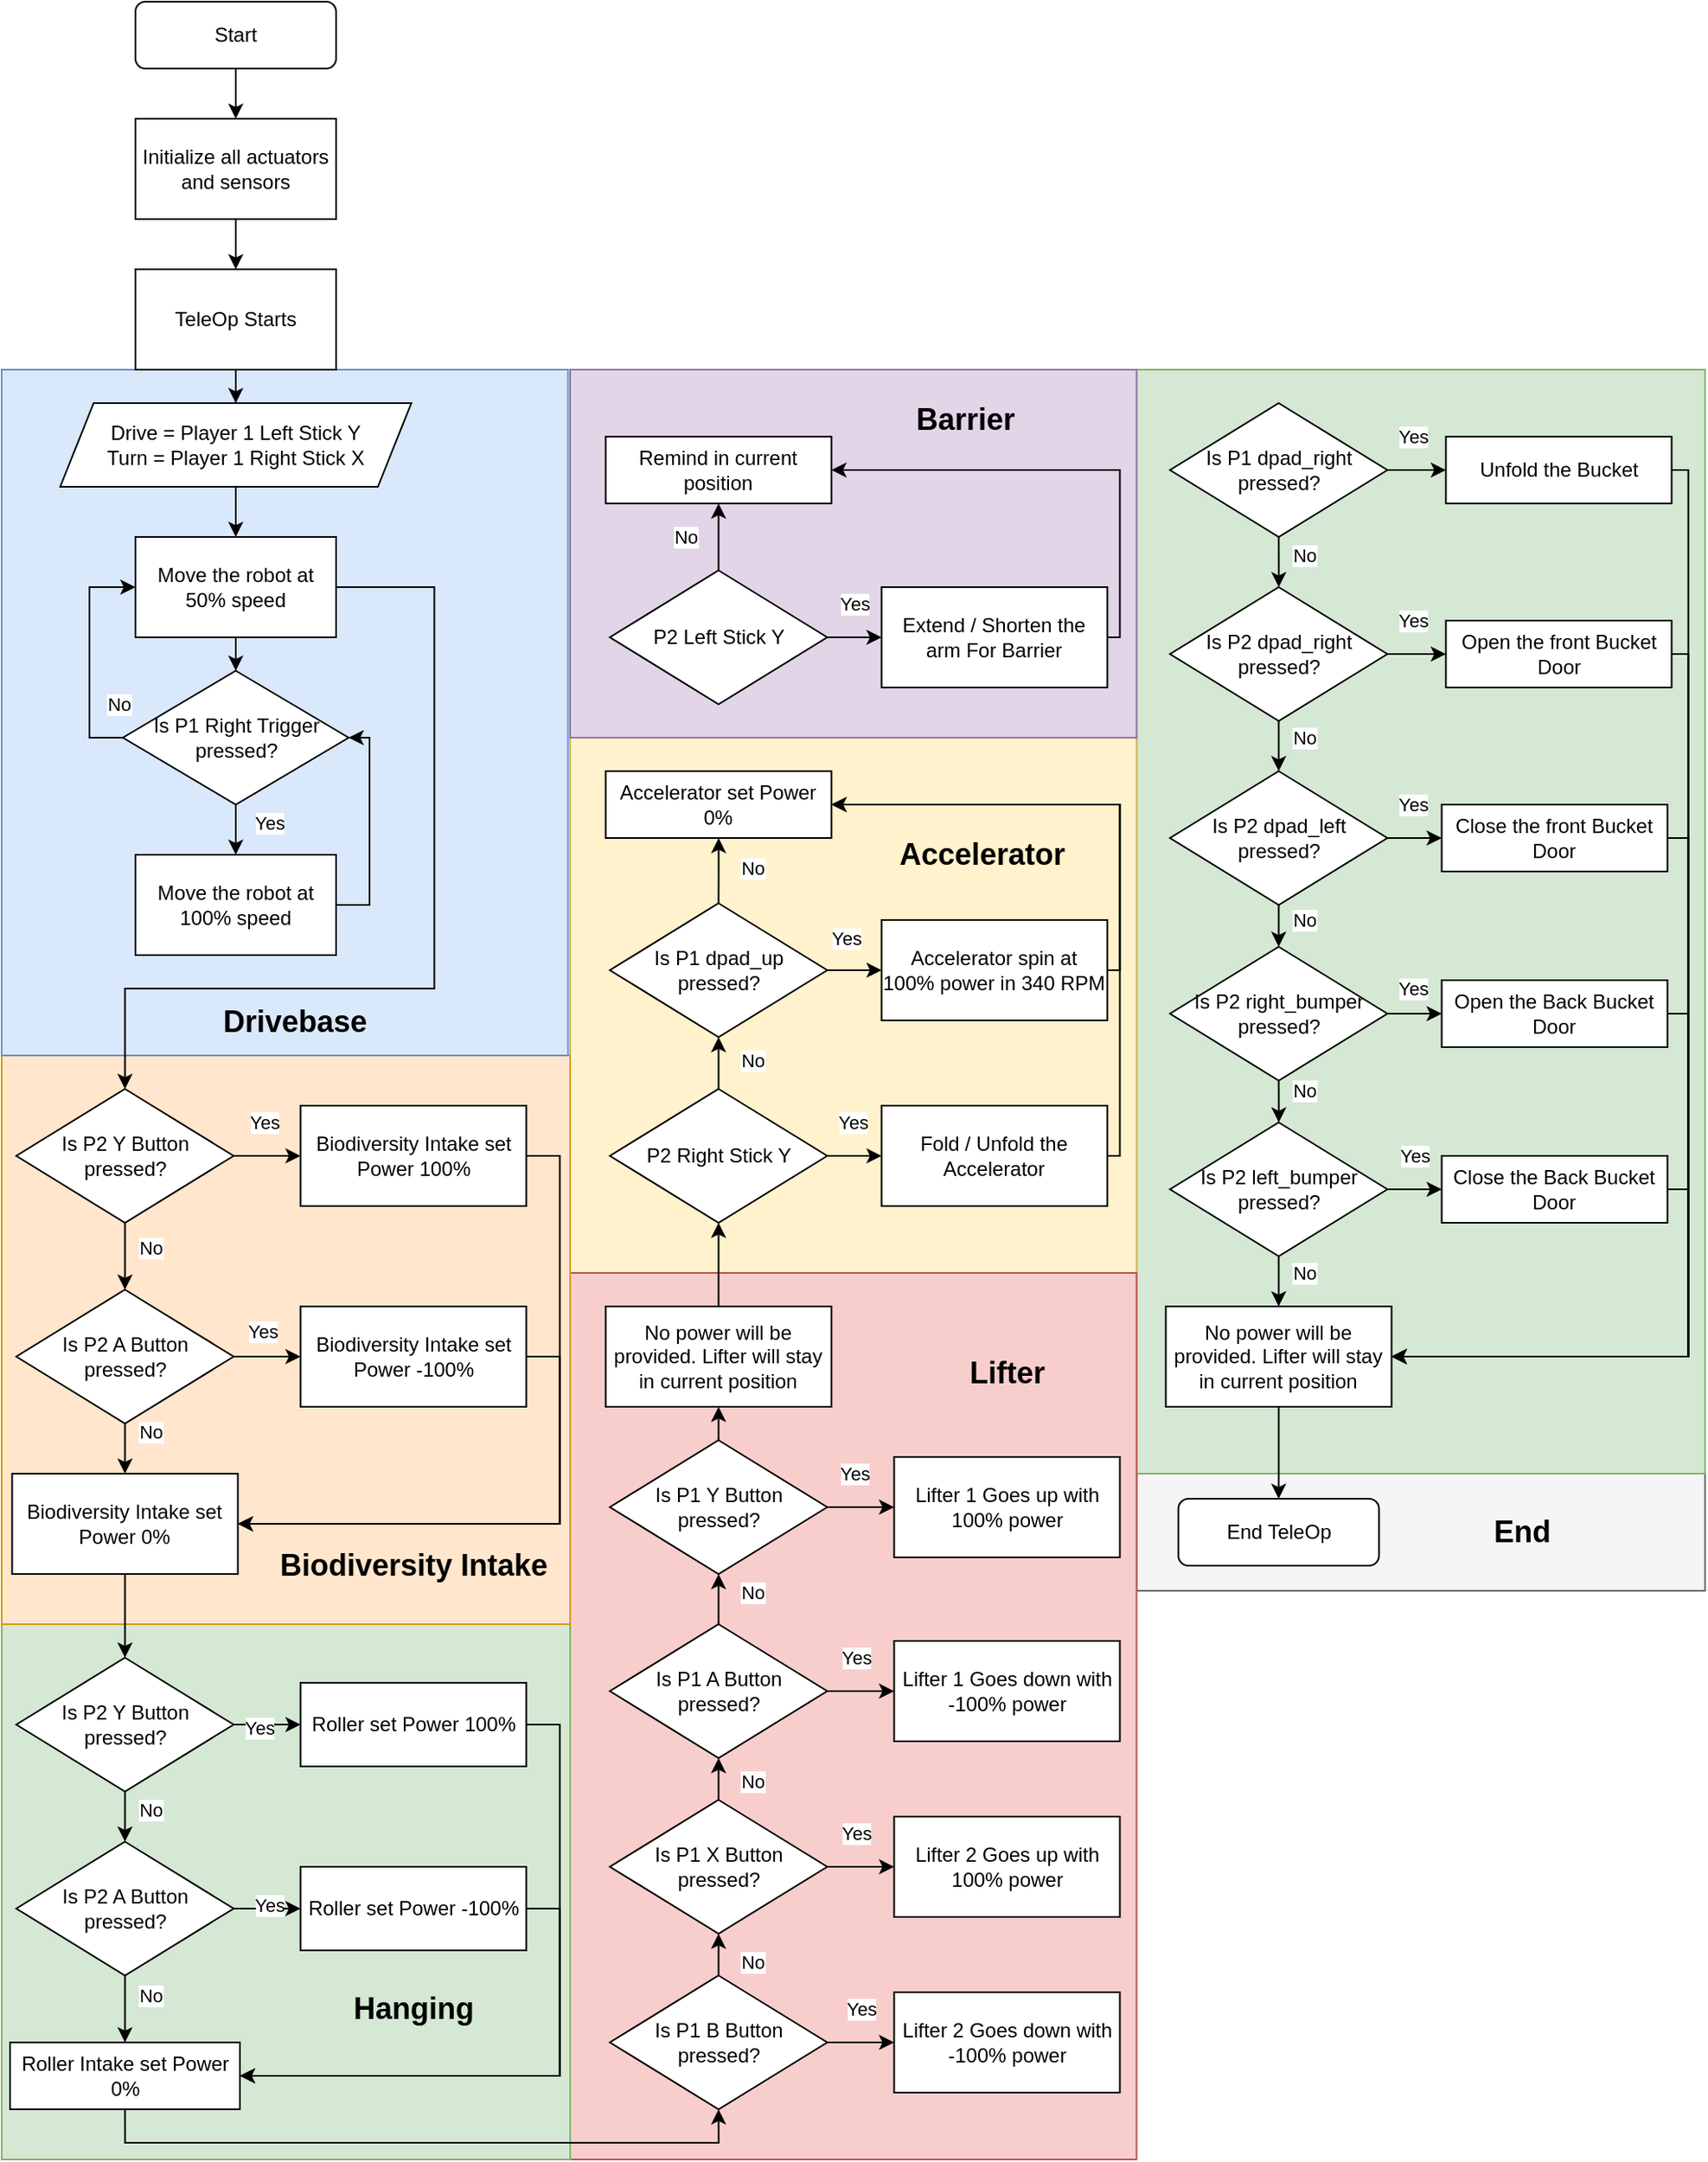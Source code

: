 <mxfile version="28.2.7">
  <diagram name="Page-1" id="Pm1FdCfNYsj-zxmt8i-R">
    <mxGraphModel dx="2365" dy="1543" grid="1" gridSize="10" guides="1" tooltips="1" connect="1" arrows="1" fold="1" page="1" pageScale="1" pageWidth="1169" pageHeight="827" math="0" shadow="0">
      <root>
        <mxCell id="0" />
        <mxCell id="1" parent="0" />
        <mxCell id="BFviFNuSiQmcwAGm_Fxl-1" value="" style="rounded=0;whiteSpace=wrap;html=1;fillColor=#f5f5f5;strokeColor=#666666;fontColor=#333333;" vertex="1" parent="1">
          <mxGeometry x="1258.75" y="1140" width="340" height="70" as="geometry" />
        </mxCell>
        <mxCell id="BFviFNuSiQmcwAGm_Fxl-2" value="" style="rounded=0;whiteSpace=wrap;html=1;fillColor=#d5e8d4;strokeColor=#82b366;" vertex="1" parent="1">
          <mxGeometry x="1258.75" y="480" width="340" height="660" as="geometry" />
        </mxCell>
        <mxCell id="BFviFNuSiQmcwAGm_Fxl-3" value="" style="rounded=0;whiteSpace=wrap;html=1;fillColor=#fff2cc;strokeColor=#d6b656;" vertex="1" parent="1">
          <mxGeometry x="920" y="700" width="338.75" height="320" as="geometry" />
        </mxCell>
        <mxCell id="BFviFNuSiQmcwAGm_Fxl-4" value="" style="rounded=0;whiteSpace=wrap;html=1;fillColor=#f8cecc;strokeColor=#b85450;" vertex="1" parent="1">
          <mxGeometry x="920" y="1020" width="338.75" height="530" as="geometry" />
        </mxCell>
        <mxCell id="BFviFNuSiQmcwAGm_Fxl-5" value="" style="rounded=0;whiteSpace=wrap;html=1;fillColor=#d5e8d4;strokeColor=#82b366;" vertex="1" parent="1">
          <mxGeometry x="580" y="1230" width="340" height="320" as="geometry" />
        </mxCell>
        <mxCell id="BFviFNuSiQmcwAGm_Fxl-6" value="" style="rounded=0;whiteSpace=wrap;html=1;fillColor=#ffe6cc;strokeColor=#d79b00;" vertex="1" parent="1">
          <mxGeometry x="580" y="890" width="340" height="340" as="geometry" />
        </mxCell>
        <mxCell id="BFviFNuSiQmcwAGm_Fxl-7" value="" style="rounded=0;whiteSpace=wrap;html=1;fillColor=#dae8fc;strokeColor=#6c8ebf;" vertex="1" parent="1">
          <mxGeometry x="580" y="480" width="338.75" height="410" as="geometry" />
        </mxCell>
        <mxCell id="BFviFNuSiQmcwAGm_Fxl-8" style="edgeStyle=orthogonalEdgeStyle;rounded=0;orthogonalLoop=1;jettySize=auto;html=1;exitX=0.5;exitY=1;exitDx=0;exitDy=0;entryX=0.5;entryY=0;entryDx=0;entryDy=0;" edge="1" parent="1" source="BFviFNuSiQmcwAGm_Fxl-9" target="BFviFNuSiQmcwAGm_Fxl-11">
          <mxGeometry relative="1" as="geometry" />
        </mxCell>
        <mxCell id="BFviFNuSiQmcwAGm_Fxl-9" value="Start" style="rounded=1;whiteSpace=wrap;html=1;fontSize=12;glass=0;strokeWidth=1;shadow=0;" vertex="1" parent="1">
          <mxGeometry x="660" y="260" width="120" height="40" as="geometry" />
        </mxCell>
        <mxCell id="BFviFNuSiQmcwAGm_Fxl-10" style="edgeStyle=orthogonalEdgeStyle;rounded=0;orthogonalLoop=1;jettySize=auto;html=1;exitX=0.5;exitY=1;exitDx=0;exitDy=0;entryX=0.5;entryY=0;entryDx=0;entryDy=0;" edge="1" parent="1" source="BFviFNuSiQmcwAGm_Fxl-11" target="BFviFNuSiQmcwAGm_Fxl-13">
          <mxGeometry relative="1" as="geometry" />
        </mxCell>
        <mxCell id="BFviFNuSiQmcwAGm_Fxl-11" value="Initialize all actuators and sensors" style="rounded=0;whiteSpace=wrap;html=1;" vertex="1" parent="1">
          <mxGeometry x="660" y="330" width="120" height="60" as="geometry" />
        </mxCell>
        <mxCell id="BFviFNuSiQmcwAGm_Fxl-12" style="edgeStyle=orthogonalEdgeStyle;rounded=0;orthogonalLoop=1;jettySize=auto;html=1;exitX=0.5;exitY=1;exitDx=0;exitDy=0;" edge="1" parent="1" source="BFviFNuSiQmcwAGm_Fxl-13" target="BFviFNuSiQmcwAGm_Fxl-15">
          <mxGeometry relative="1" as="geometry" />
        </mxCell>
        <mxCell id="BFviFNuSiQmcwAGm_Fxl-13" value="TeleOp Starts" style="rounded=0;whiteSpace=wrap;html=1;" vertex="1" parent="1">
          <mxGeometry x="660" y="420" width="120" height="60" as="geometry" />
        </mxCell>
        <mxCell id="BFviFNuSiQmcwAGm_Fxl-14" style="edgeStyle=orthogonalEdgeStyle;rounded=0;orthogonalLoop=1;jettySize=auto;html=1;exitX=0.5;exitY=1;exitDx=0;exitDy=0;" edge="1" parent="1" source="BFviFNuSiQmcwAGm_Fxl-15" target="BFviFNuSiQmcwAGm_Fxl-18">
          <mxGeometry relative="1" as="geometry" />
        </mxCell>
        <mxCell id="BFviFNuSiQmcwAGm_Fxl-15" value="Drive = Player 1 Left Stick Y&lt;div&gt;Turn = Player 1 Right Stick X&lt;/div&gt;" style="shape=parallelogram;perimeter=parallelogramPerimeter;whiteSpace=wrap;html=1;fixedSize=1;" vertex="1" parent="1">
          <mxGeometry x="615" y="500" width="210" height="50" as="geometry" />
        </mxCell>
        <mxCell id="BFviFNuSiQmcwAGm_Fxl-16" style="edgeStyle=orthogonalEdgeStyle;rounded=0;orthogonalLoop=1;jettySize=auto;html=1;exitX=0.5;exitY=1;exitDx=0;exitDy=0;" edge="1" parent="1" source="BFviFNuSiQmcwAGm_Fxl-18" target="BFviFNuSiQmcwAGm_Fxl-25">
          <mxGeometry relative="1" as="geometry" />
        </mxCell>
        <mxCell id="BFviFNuSiQmcwAGm_Fxl-17" style="edgeStyle=orthogonalEdgeStyle;rounded=0;orthogonalLoop=1;jettySize=auto;html=1;exitX=1;exitY=0.5;exitDx=0;exitDy=0;" edge="1" parent="1" source="BFviFNuSiQmcwAGm_Fxl-18" target="BFviFNuSiQmcwAGm_Fxl-31">
          <mxGeometry relative="1" as="geometry">
            <Array as="points">
              <mxPoint x="838.75" y="610" />
              <mxPoint x="838.75" y="850" />
              <mxPoint x="653.75" y="850" />
            </Array>
          </mxGeometry>
        </mxCell>
        <mxCell id="BFviFNuSiQmcwAGm_Fxl-18" value="Move the robot at 50% speed" style="rounded=0;whiteSpace=wrap;html=1;" vertex="1" parent="1">
          <mxGeometry x="660" y="580" width="120" height="60" as="geometry" />
        </mxCell>
        <mxCell id="BFviFNuSiQmcwAGm_Fxl-19" style="edgeStyle=orthogonalEdgeStyle;rounded=0;orthogonalLoop=1;jettySize=auto;html=1;exitX=1;exitY=0.5;exitDx=0;exitDy=0;entryX=1;entryY=0.5;entryDx=0;entryDy=0;" edge="1" parent="1" source="BFviFNuSiQmcwAGm_Fxl-20" target="BFviFNuSiQmcwAGm_Fxl-25">
          <mxGeometry relative="1" as="geometry" />
        </mxCell>
        <mxCell id="BFviFNuSiQmcwAGm_Fxl-20" value="Move the robot at 100% speed" style="rounded=0;whiteSpace=wrap;html=1;" vertex="1" parent="1">
          <mxGeometry x="660" y="770" width="120" height="60" as="geometry" />
        </mxCell>
        <mxCell id="BFviFNuSiQmcwAGm_Fxl-21" style="edgeStyle=orthogonalEdgeStyle;rounded=0;orthogonalLoop=1;jettySize=auto;html=1;exitX=0;exitY=0.5;exitDx=0;exitDy=0;entryX=0;entryY=0.5;entryDx=0;entryDy=0;" edge="1" parent="1" source="BFviFNuSiQmcwAGm_Fxl-25" target="BFviFNuSiQmcwAGm_Fxl-18">
          <mxGeometry relative="1" as="geometry" />
        </mxCell>
        <mxCell id="BFviFNuSiQmcwAGm_Fxl-22" value="No" style="edgeLabel;html=1;align=center;verticalAlign=middle;resizable=0;points=[];" vertex="1" connectable="0" parent="BFviFNuSiQmcwAGm_Fxl-21">
          <mxGeometry x="-0.821" relative="1" as="geometry">
            <mxPoint x="10" y="-20" as="offset" />
          </mxGeometry>
        </mxCell>
        <mxCell id="BFviFNuSiQmcwAGm_Fxl-23" style="edgeStyle=orthogonalEdgeStyle;rounded=0;orthogonalLoop=1;jettySize=auto;html=1;exitX=0.5;exitY=1;exitDx=0;exitDy=0;entryX=0.5;entryY=0;entryDx=0;entryDy=0;" edge="1" parent="1" source="BFviFNuSiQmcwAGm_Fxl-25" target="BFviFNuSiQmcwAGm_Fxl-20">
          <mxGeometry relative="1" as="geometry" />
        </mxCell>
        <mxCell id="BFviFNuSiQmcwAGm_Fxl-24" value="Yes" style="edgeLabel;html=1;align=center;verticalAlign=middle;resizable=0;points=[];" vertex="1" connectable="0" parent="BFviFNuSiQmcwAGm_Fxl-23">
          <mxGeometry x="-0.257" y="1" relative="1" as="geometry">
            <mxPoint x="19" as="offset" />
          </mxGeometry>
        </mxCell>
        <mxCell id="BFviFNuSiQmcwAGm_Fxl-25" value="Is P1 Right Trigger pressed?" style="rhombus;whiteSpace=wrap;html=1;" vertex="1" parent="1">
          <mxGeometry x="652.5" y="660" width="135" height="80" as="geometry" />
        </mxCell>
        <mxCell id="BFviFNuSiQmcwAGm_Fxl-26" value="&lt;b&gt;&lt;font style=&quot;font-size: 18px;&quot;&gt;Drivebase&lt;/font&gt;&lt;/b&gt;" style="text;html=1;align=center;verticalAlign=middle;resizable=0;points=[];autosize=1;strokeColor=none;fillColor=none;" vertex="1" parent="1">
          <mxGeometry x="700" y="850" width="110" height="40" as="geometry" />
        </mxCell>
        <mxCell id="BFviFNuSiQmcwAGm_Fxl-27" style="edgeStyle=orthogonalEdgeStyle;rounded=0;orthogonalLoop=1;jettySize=auto;html=1;exitX=1;exitY=0.5;exitDx=0;exitDy=0;" edge="1" parent="1" source="BFviFNuSiQmcwAGm_Fxl-31" target="BFviFNuSiQmcwAGm_Fxl-33">
          <mxGeometry relative="1" as="geometry" />
        </mxCell>
        <mxCell id="BFviFNuSiQmcwAGm_Fxl-28" value="Yes" style="edgeLabel;html=1;align=center;verticalAlign=middle;resizable=0;points=[];" vertex="1" connectable="0" parent="BFviFNuSiQmcwAGm_Fxl-27">
          <mxGeometry x="-0.227" y="2" relative="1" as="geometry">
            <mxPoint x="2" y="-18" as="offset" />
          </mxGeometry>
        </mxCell>
        <mxCell id="BFviFNuSiQmcwAGm_Fxl-29" style="edgeStyle=orthogonalEdgeStyle;rounded=0;orthogonalLoop=1;jettySize=auto;html=1;exitX=0.5;exitY=1;exitDx=0;exitDy=0;entryX=0.5;entryY=0;entryDx=0;entryDy=0;" edge="1" parent="1" source="BFviFNuSiQmcwAGm_Fxl-31" target="BFviFNuSiQmcwAGm_Fxl-38">
          <mxGeometry relative="1" as="geometry" />
        </mxCell>
        <mxCell id="BFviFNuSiQmcwAGm_Fxl-30" value="No" style="edgeLabel;html=1;align=center;verticalAlign=middle;resizable=0;points=[];" vertex="1" connectable="0" parent="BFviFNuSiQmcwAGm_Fxl-29">
          <mxGeometry x="-0.28" relative="1" as="geometry">
            <mxPoint x="15" as="offset" />
          </mxGeometry>
        </mxCell>
        <mxCell id="BFviFNuSiQmcwAGm_Fxl-31" value="Is P2 Y Button pressed?" style="rhombus;whiteSpace=wrap;html=1;" vertex="1" parent="1">
          <mxGeometry x="588.75" y="910" width="130" height="80" as="geometry" />
        </mxCell>
        <mxCell id="BFviFNuSiQmcwAGm_Fxl-32" style="edgeStyle=orthogonalEdgeStyle;rounded=0;orthogonalLoop=1;jettySize=auto;html=1;exitX=1;exitY=0.5;exitDx=0;exitDy=0;entryX=1;entryY=0.5;entryDx=0;entryDy=0;" edge="1" parent="1" source="BFviFNuSiQmcwAGm_Fxl-33" target="BFviFNuSiQmcwAGm_Fxl-42">
          <mxGeometry relative="1" as="geometry" />
        </mxCell>
        <mxCell id="BFviFNuSiQmcwAGm_Fxl-33" value="Biodiversity Intake set Power 100%" style="rounded=0;whiteSpace=wrap;html=1;" vertex="1" parent="1">
          <mxGeometry x="758.75" y="920" width="135" height="60" as="geometry" />
        </mxCell>
        <mxCell id="BFviFNuSiQmcwAGm_Fxl-34" style="edgeStyle=orthogonalEdgeStyle;rounded=0;orthogonalLoop=1;jettySize=auto;html=1;exitX=1;exitY=0.5;exitDx=0;exitDy=0;" edge="1" parent="1" source="BFviFNuSiQmcwAGm_Fxl-38" target="BFviFNuSiQmcwAGm_Fxl-40">
          <mxGeometry relative="1" as="geometry" />
        </mxCell>
        <mxCell id="BFviFNuSiQmcwAGm_Fxl-35" value="Yes" style="edgeLabel;html=1;align=center;verticalAlign=middle;resizable=0;points=[];" vertex="1" connectable="0" parent="BFviFNuSiQmcwAGm_Fxl-34">
          <mxGeometry x="-0.09" y="2" relative="1" as="geometry">
            <mxPoint x="-1" y="-13" as="offset" />
          </mxGeometry>
        </mxCell>
        <mxCell id="BFviFNuSiQmcwAGm_Fxl-36" style="edgeStyle=orthogonalEdgeStyle;rounded=0;orthogonalLoop=1;jettySize=auto;html=1;exitX=0.5;exitY=1;exitDx=0;exitDy=0;entryX=0.5;entryY=0;entryDx=0;entryDy=0;" edge="1" parent="1" source="BFviFNuSiQmcwAGm_Fxl-38" target="BFviFNuSiQmcwAGm_Fxl-42">
          <mxGeometry relative="1" as="geometry" />
        </mxCell>
        <mxCell id="BFviFNuSiQmcwAGm_Fxl-37" value="No" style="edgeLabel;html=1;align=center;verticalAlign=middle;resizable=0;points=[];" vertex="1" connectable="0" parent="BFviFNuSiQmcwAGm_Fxl-36">
          <mxGeometry x="-0.425" relative="1" as="geometry">
            <mxPoint x="15" y="-4" as="offset" />
          </mxGeometry>
        </mxCell>
        <mxCell id="BFviFNuSiQmcwAGm_Fxl-38" value="Is P2 A Button pressed?" style="rhombus;whiteSpace=wrap;html=1;" vertex="1" parent="1">
          <mxGeometry x="588.75" y="1030" width="130" height="80" as="geometry" />
        </mxCell>
        <mxCell id="BFviFNuSiQmcwAGm_Fxl-39" style="edgeStyle=orthogonalEdgeStyle;rounded=0;orthogonalLoop=1;jettySize=auto;html=1;exitX=1;exitY=0.5;exitDx=0;exitDy=0;entryX=1;entryY=0.5;entryDx=0;entryDy=0;" edge="1" parent="1" source="BFviFNuSiQmcwAGm_Fxl-40" target="BFviFNuSiQmcwAGm_Fxl-42">
          <mxGeometry relative="1" as="geometry" />
        </mxCell>
        <mxCell id="BFviFNuSiQmcwAGm_Fxl-40" value="Biodiversity Intake set Power -100%" style="rounded=0;whiteSpace=wrap;html=1;" vertex="1" parent="1">
          <mxGeometry x="758.75" y="1040" width="135" height="60" as="geometry" />
        </mxCell>
        <mxCell id="BFviFNuSiQmcwAGm_Fxl-41" style="edgeStyle=orthogonalEdgeStyle;rounded=0;orthogonalLoop=1;jettySize=auto;html=1;exitX=0.5;exitY=1;exitDx=0;exitDy=0;entryX=0.5;entryY=0;entryDx=0;entryDy=0;" edge="1" parent="1" source="BFviFNuSiQmcwAGm_Fxl-42" target="BFviFNuSiQmcwAGm_Fxl-48">
          <mxGeometry relative="1" as="geometry" />
        </mxCell>
        <mxCell id="BFviFNuSiQmcwAGm_Fxl-42" value="Biodiversity Intake set Power 0%" style="rounded=0;whiteSpace=wrap;html=1;" vertex="1" parent="1">
          <mxGeometry x="586.25" y="1140" width="135" height="60" as="geometry" />
        </mxCell>
        <mxCell id="BFviFNuSiQmcwAGm_Fxl-43" value="&lt;b&gt;&lt;font style=&quot;font-size: 18px;&quot;&gt;Biodiversity Intake&lt;/font&gt;&lt;/b&gt;" style="text;html=1;align=center;verticalAlign=middle;resizable=0;points=[];autosize=1;strokeColor=none;fillColor=none;" vertex="1" parent="1">
          <mxGeometry x="736.25" y="1175" width="180" height="40" as="geometry" />
        </mxCell>
        <mxCell id="BFviFNuSiQmcwAGm_Fxl-44" style="edgeStyle=orthogonalEdgeStyle;rounded=0;orthogonalLoop=1;jettySize=auto;html=1;exitX=1;exitY=0.5;exitDx=0;exitDy=0;" edge="1" parent="1" source="BFviFNuSiQmcwAGm_Fxl-48" target="BFviFNuSiQmcwAGm_Fxl-57">
          <mxGeometry relative="1" as="geometry" />
        </mxCell>
        <mxCell id="BFviFNuSiQmcwAGm_Fxl-45" value="Yes" style="edgeLabel;html=1;align=center;verticalAlign=middle;resizable=0;points=[];" vertex="1" connectable="0" parent="BFviFNuSiQmcwAGm_Fxl-44">
          <mxGeometry x="-0.27" y="-2" relative="1" as="geometry">
            <mxPoint as="offset" />
          </mxGeometry>
        </mxCell>
        <mxCell id="BFviFNuSiQmcwAGm_Fxl-46" style="edgeStyle=orthogonalEdgeStyle;rounded=0;orthogonalLoop=1;jettySize=auto;html=1;exitX=0.5;exitY=1;exitDx=0;exitDy=0;entryX=0.5;entryY=0;entryDx=0;entryDy=0;" edge="1" parent="1" source="BFviFNuSiQmcwAGm_Fxl-48" target="BFviFNuSiQmcwAGm_Fxl-53">
          <mxGeometry relative="1" as="geometry" />
        </mxCell>
        <mxCell id="BFviFNuSiQmcwAGm_Fxl-47" value="No" style="edgeLabel;html=1;align=center;verticalAlign=middle;resizable=0;points=[];" vertex="1" connectable="0" parent="BFviFNuSiQmcwAGm_Fxl-46">
          <mxGeometry x="-0.272" relative="1" as="geometry">
            <mxPoint x="15" as="offset" />
          </mxGeometry>
        </mxCell>
        <mxCell id="BFviFNuSiQmcwAGm_Fxl-48" value="Is P2 Y Button pressed?" style="rhombus;whiteSpace=wrap;html=1;" vertex="1" parent="1">
          <mxGeometry x="588.75" y="1250" width="130" height="80" as="geometry" />
        </mxCell>
        <mxCell id="BFviFNuSiQmcwAGm_Fxl-49" style="edgeStyle=orthogonalEdgeStyle;rounded=0;orthogonalLoop=1;jettySize=auto;html=1;exitX=1;exitY=0.5;exitDx=0;exitDy=0;entryX=0;entryY=0.5;entryDx=0;entryDy=0;" edge="1" parent="1" source="BFviFNuSiQmcwAGm_Fxl-53" target="BFviFNuSiQmcwAGm_Fxl-55">
          <mxGeometry relative="1" as="geometry" />
        </mxCell>
        <mxCell id="BFviFNuSiQmcwAGm_Fxl-50" value="Yes" style="edgeLabel;html=1;align=center;verticalAlign=middle;resizable=0;points=[];" vertex="1" connectable="0" parent="BFviFNuSiQmcwAGm_Fxl-49">
          <mxGeometry x="0.05" y="2" relative="1" as="geometry">
            <mxPoint as="offset" />
          </mxGeometry>
        </mxCell>
        <mxCell id="BFviFNuSiQmcwAGm_Fxl-51" style="edgeStyle=orthogonalEdgeStyle;rounded=0;orthogonalLoop=1;jettySize=auto;html=1;exitX=0.5;exitY=1;exitDx=0;exitDy=0;entryX=0.5;entryY=0;entryDx=0;entryDy=0;" edge="1" parent="1" source="BFviFNuSiQmcwAGm_Fxl-53" target="BFviFNuSiQmcwAGm_Fxl-59">
          <mxGeometry relative="1" as="geometry" />
        </mxCell>
        <mxCell id="BFviFNuSiQmcwAGm_Fxl-52" value="No" style="edgeLabel;html=1;align=center;verticalAlign=middle;resizable=0;points=[];" vertex="1" connectable="0" parent="BFviFNuSiQmcwAGm_Fxl-51">
          <mxGeometry x="-0.437" relative="1" as="geometry">
            <mxPoint x="15" as="offset" />
          </mxGeometry>
        </mxCell>
        <mxCell id="BFviFNuSiQmcwAGm_Fxl-53" value="Is P2 A Button pressed?" style="rhombus;whiteSpace=wrap;html=1;" vertex="1" parent="1">
          <mxGeometry x="588.75" y="1360" width="130" height="80" as="geometry" />
        </mxCell>
        <mxCell id="BFviFNuSiQmcwAGm_Fxl-54" style="edgeStyle=orthogonalEdgeStyle;rounded=0;orthogonalLoop=1;jettySize=auto;html=1;exitX=1;exitY=0.5;exitDx=0;exitDy=0;entryX=1;entryY=0.5;entryDx=0;entryDy=0;" edge="1" parent="1" source="BFviFNuSiQmcwAGm_Fxl-55" target="BFviFNuSiQmcwAGm_Fxl-59">
          <mxGeometry relative="1" as="geometry" />
        </mxCell>
        <mxCell id="BFviFNuSiQmcwAGm_Fxl-55" value="Roller set Power -100%" style="rounded=0;whiteSpace=wrap;html=1;" vertex="1" parent="1">
          <mxGeometry x="758.75" y="1375" width="135" height="50" as="geometry" />
        </mxCell>
        <mxCell id="BFviFNuSiQmcwAGm_Fxl-56" style="edgeStyle=orthogonalEdgeStyle;rounded=0;orthogonalLoop=1;jettySize=auto;html=1;exitX=1;exitY=0.5;exitDx=0;exitDy=0;entryX=1;entryY=0.5;entryDx=0;entryDy=0;" edge="1" parent="1" source="BFviFNuSiQmcwAGm_Fxl-57" target="BFviFNuSiQmcwAGm_Fxl-59">
          <mxGeometry relative="1" as="geometry" />
        </mxCell>
        <mxCell id="BFviFNuSiQmcwAGm_Fxl-57" value="Roller set Power 100%" style="rounded=0;whiteSpace=wrap;html=1;" vertex="1" parent="1">
          <mxGeometry x="758.75" y="1265" width="135" height="50" as="geometry" />
        </mxCell>
        <mxCell id="BFviFNuSiQmcwAGm_Fxl-58" style="edgeStyle=orthogonalEdgeStyle;rounded=0;orthogonalLoop=1;jettySize=auto;html=1;exitX=0.5;exitY=1;exitDx=0;exitDy=0;entryX=0.5;entryY=1;entryDx=0;entryDy=0;" edge="1" parent="1" source="BFviFNuSiQmcwAGm_Fxl-59" target="BFviFNuSiQmcwAGm_Fxl-84">
          <mxGeometry relative="1" as="geometry" />
        </mxCell>
        <mxCell id="BFviFNuSiQmcwAGm_Fxl-59" value="Roller Intake set Power 0%" style="rounded=0;whiteSpace=wrap;html=1;" vertex="1" parent="1">
          <mxGeometry x="585" y="1480" width="137.5" height="40" as="geometry" />
        </mxCell>
        <mxCell id="BFviFNuSiQmcwAGm_Fxl-60" value="&lt;b&gt;&lt;font style=&quot;font-size: 18px;&quot;&gt;Hanging&lt;/font&gt;&lt;/b&gt;" style="text;html=1;align=center;verticalAlign=middle;resizable=0;points=[];autosize=1;strokeColor=none;fillColor=none;" vertex="1" parent="1">
          <mxGeometry x="776.25" y="1440" width="100" height="40" as="geometry" />
        </mxCell>
        <mxCell id="BFviFNuSiQmcwAGm_Fxl-61" style="edgeStyle=orthogonalEdgeStyle;rounded=0;orthogonalLoop=1;jettySize=auto;html=1;exitX=1;exitY=0.5;exitDx=0;exitDy=0;entryX=0;entryY=0.5;entryDx=0;entryDy=0;" edge="1" parent="1" source="BFviFNuSiQmcwAGm_Fxl-64" target="BFviFNuSiQmcwAGm_Fxl-72">
          <mxGeometry relative="1" as="geometry" />
        </mxCell>
        <mxCell id="BFviFNuSiQmcwAGm_Fxl-62" value="Yes" style="edgeLabel;html=1;align=center;verticalAlign=middle;resizable=0;points=[];" vertex="1" connectable="0" parent="BFviFNuSiQmcwAGm_Fxl-61">
          <mxGeometry x="-0.234" y="-1" relative="1" as="geometry">
            <mxPoint y="-21" as="offset" />
          </mxGeometry>
        </mxCell>
        <mxCell id="BFviFNuSiQmcwAGm_Fxl-63" style="edgeStyle=orthogonalEdgeStyle;rounded=0;orthogonalLoop=1;jettySize=auto;html=1;exitX=0.5;exitY=0;exitDx=0;exitDy=0;entryX=0.5;entryY=1;entryDx=0;entryDy=0;" edge="1" parent="1" source="BFviFNuSiQmcwAGm_Fxl-64" target="BFviFNuSiQmcwAGm_Fxl-71">
          <mxGeometry relative="1" as="geometry" />
        </mxCell>
        <mxCell id="BFviFNuSiQmcwAGm_Fxl-64" value="Is P1 Y Button pressed?" style="rhombus;whiteSpace=wrap;html=1;" vertex="1" parent="1">
          <mxGeometry x="943.75" y="1120" width="130" height="80" as="geometry" />
        </mxCell>
        <mxCell id="BFviFNuSiQmcwAGm_Fxl-65" style="edgeStyle=orthogonalEdgeStyle;rounded=0;orthogonalLoop=1;jettySize=auto;html=1;exitX=1;exitY=0.5;exitDx=0;exitDy=0;entryX=0;entryY=0.5;entryDx=0;entryDy=0;" edge="1" parent="1" source="BFviFNuSiQmcwAGm_Fxl-69" target="BFviFNuSiQmcwAGm_Fxl-73">
          <mxGeometry relative="1" as="geometry" />
        </mxCell>
        <mxCell id="BFviFNuSiQmcwAGm_Fxl-66" value="Yes" style="edgeLabel;html=1;align=center;verticalAlign=middle;resizable=0;points=[];" vertex="1" connectable="0" parent="BFviFNuSiQmcwAGm_Fxl-65">
          <mxGeometry x="-0.646" y="3" relative="1" as="geometry">
            <mxPoint x="10" y="-17" as="offset" />
          </mxGeometry>
        </mxCell>
        <mxCell id="BFviFNuSiQmcwAGm_Fxl-67" style="edgeStyle=orthogonalEdgeStyle;rounded=0;orthogonalLoop=1;jettySize=auto;html=1;exitX=0.5;exitY=0;exitDx=0;exitDy=0;entryX=0.5;entryY=1;entryDx=0;entryDy=0;" edge="1" parent="1" source="BFviFNuSiQmcwAGm_Fxl-69" target="BFviFNuSiQmcwAGm_Fxl-64">
          <mxGeometry relative="1" as="geometry" />
        </mxCell>
        <mxCell id="BFviFNuSiQmcwAGm_Fxl-68" value="No" style="edgeLabel;html=1;align=center;verticalAlign=middle;resizable=0;points=[];" vertex="1" connectable="0" parent="BFviFNuSiQmcwAGm_Fxl-67">
          <mxGeometry x="0.295" relative="1" as="geometry">
            <mxPoint x="20" as="offset" />
          </mxGeometry>
        </mxCell>
        <mxCell id="BFviFNuSiQmcwAGm_Fxl-69" value="Is P1 A Button pressed?" style="rhombus;whiteSpace=wrap;html=1;" vertex="1" parent="1">
          <mxGeometry x="943.75" y="1230" width="130" height="80" as="geometry" />
        </mxCell>
        <mxCell id="BFviFNuSiQmcwAGm_Fxl-70" style="edgeStyle=orthogonalEdgeStyle;rounded=0;orthogonalLoop=1;jettySize=auto;html=1;exitX=0.5;exitY=0;exitDx=0;exitDy=0;" edge="1" parent="1" source="BFviFNuSiQmcwAGm_Fxl-71" target="BFviFNuSiQmcwAGm_Fxl-91">
          <mxGeometry relative="1" as="geometry" />
        </mxCell>
        <mxCell id="BFviFNuSiQmcwAGm_Fxl-71" value="No power will be provided. Lifter will stay in current position" style="rounded=0;whiteSpace=wrap;html=1;" vertex="1" parent="1">
          <mxGeometry x="941.25" y="1040" width="135" height="60" as="geometry" />
        </mxCell>
        <mxCell id="BFviFNuSiQmcwAGm_Fxl-72" value="Lifter 1 Goes up with 100% power" style="rounded=0;whiteSpace=wrap;html=1;" vertex="1" parent="1">
          <mxGeometry x="1113.75" y="1130" width="135" height="60" as="geometry" />
        </mxCell>
        <mxCell id="BFviFNuSiQmcwAGm_Fxl-73" value="Lifter 1 Goes down with -100% power" style="rounded=0;whiteSpace=wrap;html=1;" vertex="1" parent="1">
          <mxGeometry x="1113.75" y="1240" width="135" height="60" as="geometry" />
        </mxCell>
        <mxCell id="BFviFNuSiQmcwAGm_Fxl-74" value="&lt;span style=&quot;font-size: 18px;&quot;&gt;&lt;b&gt;Lifter&lt;/b&gt;&lt;/span&gt;" style="text;html=1;align=center;verticalAlign=middle;resizable=0;points=[];autosize=1;strokeColor=none;fillColor=none;" vertex="1" parent="1">
          <mxGeometry x="1146.25" y="1060" width="70" height="40" as="geometry" />
        </mxCell>
        <mxCell id="BFviFNuSiQmcwAGm_Fxl-75" style="edgeStyle=orthogonalEdgeStyle;rounded=0;orthogonalLoop=1;jettySize=auto;html=1;exitX=1;exitY=0.5;exitDx=0;exitDy=0;" edge="1" parent="1" source="BFviFNuSiQmcwAGm_Fxl-79" target="BFviFNuSiQmcwAGm_Fxl-85">
          <mxGeometry relative="1" as="geometry" />
        </mxCell>
        <mxCell id="BFviFNuSiQmcwAGm_Fxl-76" value="Yes" style="edgeLabel;html=1;align=center;verticalAlign=middle;resizable=0;points=[];" vertex="1" connectable="0" parent="BFviFNuSiQmcwAGm_Fxl-75">
          <mxGeometry x="-0.173" y="2" relative="1" as="geometry">
            <mxPoint y="-18" as="offset" />
          </mxGeometry>
        </mxCell>
        <mxCell id="BFviFNuSiQmcwAGm_Fxl-77" style="edgeStyle=orthogonalEdgeStyle;rounded=0;orthogonalLoop=1;jettySize=auto;html=1;exitX=0.5;exitY=0;exitDx=0;exitDy=0;entryX=0.5;entryY=1;entryDx=0;entryDy=0;" edge="1" parent="1" source="BFviFNuSiQmcwAGm_Fxl-79" target="BFviFNuSiQmcwAGm_Fxl-69">
          <mxGeometry relative="1" as="geometry" />
        </mxCell>
        <mxCell id="BFviFNuSiQmcwAGm_Fxl-78" value="No" style="edgeLabel;html=1;align=center;verticalAlign=middle;resizable=0;points=[];" vertex="1" connectable="0" parent="BFviFNuSiQmcwAGm_Fxl-77">
          <mxGeometry x="-0.14" y="-1" relative="1" as="geometry">
            <mxPoint x="19" as="offset" />
          </mxGeometry>
        </mxCell>
        <mxCell id="BFviFNuSiQmcwAGm_Fxl-79" value="Is P1 X Button pressed?" style="rhombus;whiteSpace=wrap;html=1;" vertex="1" parent="1">
          <mxGeometry x="943.75" y="1335" width="130" height="80" as="geometry" />
        </mxCell>
        <mxCell id="BFviFNuSiQmcwAGm_Fxl-80" style="edgeStyle=orthogonalEdgeStyle;rounded=0;orthogonalLoop=1;jettySize=auto;html=1;exitX=1;exitY=0.5;exitDx=0;exitDy=0;" edge="1" parent="1" source="BFviFNuSiQmcwAGm_Fxl-84" target="BFviFNuSiQmcwAGm_Fxl-86">
          <mxGeometry relative="1" as="geometry" />
        </mxCell>
        <mxCell id="BFviFNuSiQmcwAGm_Fxl-81" value="Yes" style="edgeLabel;html=1;align=center;verticalAlign=middle;resizable=0;points=[];" vertex="1" connectable="0" parent="BFviFNuSiQmcwAGm_Fxl-80">
          <mxGeometry x="0.006" y="2" relative="1" as="geometry">
            <mxPoint y="-18" as="offset" />
          </mxGeometry>
        </mxCell>
        <mxCell id="BFviFNuSiQmcwAGm_Fxl-82" style="edgeStyle=orthogonalEdgeStyle;rounded=0;orthogonalLoop=1;jettySize=auto;html=1;exitX=0.5;exitY=0;exitDx=0;exitDy=0;entryX=0.5;entryY=1;entryDx=0;entryDy=0;" edge="1" parent="1" source="BFviFNuSiQmcwAGm_Fxl-84" target="BFviFNuSiQmcwAGm_Fxl-79">
          <mxGeometry relative="1" as="geometry" />
        </mxCell>
        <mxCell id="BFviFNuSiQmcwAGm_Fxl-83" value="No" style="edgeLabel;html=1;align=center;verticalAlign=middle;resizable=0;points=[];" vertex="1" connectable="0" parent="BFviFNuSiQmcwAGm_Fxl-82">
          <mxGeometry x="-0.34" y="-2" relative="1" as="geometry">
            <mxPoint x="18" as="offset" />
          </mxGeometry>
        </mxCell>
        <mxCell id="BFviFNuSiQmcwAGm_Fxl-84" value="Is P1 B Button pressed?" style="rhombus;whiteSpace=wrap;html=1;" vertex="1" parent="1">
          <mxGeometry x="943.75" y="1440" width="130" height="80" as="geometry" />
        </mxCell>
        <mxCell id="BFviFNuSiQmcwAGm_Fxl-85" value="Lifter 2 Goes up with 100% power" style="rounded=0;whiteSpace=wrap;html=1;" vertex="1" parent="1">
          <mxGeometry x="1113.75" y="1345" width="135" height="60" as="geometry" />
        </mxCell>
        <mxCell id="BFviFNuSiQmcwAGm_Fxl-86" value="Lifter 2 Goes down with -100% power" style="rounded=0;whiteSpace=wrap;html=1;" vertex="1" parent="1">
          <mxGeometry x="1113.75" y="1450" width="135" height="60" as="geometry" />
        </mxCell>
        <mxCell id="BFviFNuSiQmcwAGm_Fxl-87" style="edgeStyle=orthogonalEdgeStyle;rounded=0;orthogonalLoop=1;jettySize=auto;html=1;exitX=1;exitY=0.5;exitDx=0;exitDy=0;" edge="1" parent="1" source="BFviFNuSiQmcwAGm_Fxl-91" target="BFviFNuSiQmcwAGm_Fxl-98">
          <mxGeometry relative="1" as="geometry" />
        </mxCell>
        <mxCell id="BFviFNuSiQmcwAGm_Fxl-88" value="Yes" style="edgeLabel;html=1;align=center;verticalAlign=middle;resizable=0;points=[];" vertex="1" connectable="0" parent="BFviFNuSiQmcwAGm_Fxl-87">
          <mxGeometry x="0.091" y="2" relative="1" as="geometry">
            <mxPoint x="1" y="-22" as="offset" />
          </mxGeometry>
        </mxCell>
        <mxCell id="BFviFNuSiQmcwAGm_Fxl-89" style="edgeStyle=orthogonalEdgeStyle;rounded=0;orthogonalLoop=1;jettySize=auto;html=1;exitX=0.5;exitY=0;exitDx=0;exitDy=0;entryX=0.5;entryY=1;entryDx=0;entryDy=0;" edge="1" parent="1" source="BFviFNuSiQmcwAGm_Fxl-91" target="BFviFNuSiQmcwAGm_Fxl-96">
          <mxGeometry relative="1" as="geometry" />
        </mxCell>
        <mxCell id="BFviFNuSiQmcwAGm_Fxl-90" value="No" style="edgeLabel;html=1;align=center;verticalAlign=middle;resizable=0;points=[];" vertex="1" connectable="0" parent="BFviFNuSiQmcwAGm_Fxl-89">
          <mxGeometry x="0.132" relative="1" as="geometry">
            <mxPoint x="20" as="offset" />
          </mxGeometry>
        </mxCell>
        <mxCell id="BFviFNuSiQmcwAGm_Fxl-91" value="P2 Right Stick Y" style="rhombus;whiteSpace=wrap;html=1;" vertex="1" parent="1">
          <mxGeometry x="943.75" y="910" width="130" height="80" as="geometry" />
        </mxCell>
        <mxCell id="BFviFNuSiQmcwAGm_Fxl-92" style="edgeStyle=orthogonalEdgeStyle;rounded=0;orthogonalLoop=1;jettySize=auto;html=1;exitX=1;exitY=0.5;exitDx=0;exitDy=0;entryX=0;entryY=0.5;entryDx=0;entryDy=0;" edge="1" parent="1" source="BFviFNuSiQmcwAGm_Fxl-96" target="BFviFNuSiQmcwAGm_Fxl-100">
          <mxGeometry relative="1" as="geometry" />
        </mxCell>
        <mxCell id="BFviFNuSiQmcwAGm_Fxl-93" value="Yes" style="edgeLabel;html=1;align=center;verticalAlign=middle;resizable=0;points=[];" vertex="1" connectable="0" parent="BFviFNuSiQmcwAGm_Fxl-92">
          <mxGeometry x="-0.339" y="-1" relative="1" as="geometry">
            <mxPoint y="-20" as="offset" />
          </mxGeometry>
        </mxCell>
        <mxCell id="BFviFNuSiQmcwAGm_Fxl-94" style="edgeStyle=orthogonalEdgeStyle;rounded=0;orthogonalLoop=1;jettySize=auto;html=1;exitX=0.5;exitY=0;exitDx=0;exitDy=0;" edge="1" parent="1" source="BFviFNuSiQmcwAGm_Fxl-96" target="BFviFNuSiQmcwAGm_Fxl-101">
          <mxGeometry relative="1" as="geometry" />
        </mxCell>
        <mxCell id="BFviFNuSiQmcwAGm_Fxl-95" value="No" style="edgeLabel;html=1;align=center;verticalAlign=middle;resizable=0;points=[];" vertex="1" connectable="0" parent="BFviFNuSiQmcwAGm_Fxl-94">
          <mxGeometry x="0.126" relative="1" as="geometry">
            <mxPoint x="20" as="offset" />
          </mxGeometry>
        </mxCell>
        <mxCell id="BFviFNuSiQmcwAGm_Fxl-96" value="Is P1 dpad_up pressed?" style="rhombus;whiteSpace=wrap;html=1;" vertex="1" parent="1">
          <mxGeometry x="943.75" y="799" width="130" height="80" as="geometry" />
        </mxCell>
        <mxCell id="BFviFNuSiQmcwAGm_Fxl-97" style="edgeStyle=orthogonalEdgeStyle;rounded=0;orthogonalLoop=1;jettySize=auto;html=1;exitX=1;exitY=0.5;exitDx=0;exitDy=0;entryX=1;entryY=0.5;entryDx=0;entryDy=0;" edge="1" parent="1" source="BFviFNuSiQmcwAGm_Fxl-98" target="BFviFNuSiQmcwAGm_Fxl-101">
          <mxGeometry relative="1" as="geometry">
            <Array as="points">
              <mxPoint x="1248.75" y="950" />
              <mxPoint x="1248.75" y="740" />
            </Array>
          </mxGeometry>
        </mxCell>
        <mxCell id="BFviFNuSiQmcwAGm_Fxl-98" value="Fold / Unfold the Accelerator" style="rounded=0;whiteSpace=wrap;html=1;" vertex="1" parent="1">
          <mxGeometry x="1106.25" y="920" width="135" height="60" as="geometry" />
        </mxCell>
        <mxCell id="BFviFNuSiQmcwAGm_Fxl-99" style="edgeStyle=orthogonalEdgeStyle;rounded=0;orthogonalLoop=1;jettySize=auto;html=1;exitX=1;exitY=0.5;exitDx=0;exitDy=0;entryX=1;entryY=0.5;entryDx=0;entryDy=0;" edge="1" parent="1" source="BFviFNuSiQmcwAGm_Fxl-100" target="BFviFNuSiQmcwAGm_Fxl-101">
          <mxGeometry relative="1" as="geometry">
            <Array as="points">
              <mxPoint x="1248.75" y="839" />
              <mxPoint x="1248.75" y="740" />
            </Array>
          </mxGeometry>
        </mxCell>
        <mxCell id="BFviFNuSiQmcwAGm_Fxl-100" value="Accelerator spin at 100% power in 340 RPM" style="rounded=0;whiteSpace=wrap;html=1;" vertex="1" parent="1">
          <mxGeometry x="1106.25" y="809" width="135" height="60" as="geometry" />
        </mxCell>
        <mxCell id="BFviFNuSiQmcwAGm_Fxl-101" value="Accelerator set Power 0%" style="rounded=0;whiteSpace=wrap;html=1;" vertex="1" parent="1">
          <mxGeometry x="941.25" y="720" width="135" height="40" as="geometry" />
        </mxCell>
        <mxCell id="BFviFNuSiQmcwAGm_Fxl-102" value="" style="rounded=0;whiteSpace=wrap;html=1;fillColor=#e1d5e7;strokeColor=#9673a6;" vertex="1" parent="1">
          <mxGeometry x="920" y="480" width="338.75" height="220" as="geometry" />
        </mxCell>
        <mxCell id="BFviFNuSiQmcwAGm_Fxl-103" style="edgeStyle=orthogonalEdgeStyle;rounded=0;orthogonalLoop=1;jettySize=auto;html=1;exitX=0.5;exitY=0;exitDx=0;exitDy=0;" edge="1" parent="1" source="BFviFNuSiQmcwAGm_Fxl-107" target="BFviFNuSiQmcwAGm_Fxl-110">
          <mxGeometry relative="1" as="geometry" />
        </mxCell>
        <mxCell id="BFviFNuSiQmcwAGm_Fxl-104" value="No" style="edgeLabel;html=1;align=center;verticalAlign=middle;resizable=0;points=[];" vertex="1" connectable="0" parent="BFviFNuSiQmcwAGm_Fxl-103">
          <mxGeometry x="0.01" y="-1" relative="1" as="geometry">
            <mxPoint x="-21" as="offset" />
          </mxGeometry>
        </mxCell>
        <mxCell id="BFviFNuSiQmcwAGm_Fxl-105" style="edgeStyle=orthogonalEdgeStyle;rounded=0;orthogonalLoop=1;jettySize=auto;html=1;exitX=1;exitY=0.5;exitDx=0;exitDy=0;entryX=0;entryY=0.5;entryDx=0;entryDy=0;" edge="1" parent="1" source="BFviFNuSiQmcwAGm_Fxl-107" target="BFviFNuSiQmcwAGm_Fxl-109">
          <mxGeometry relative="1" as="geometry" />
        </mxCell>
        <mxCell id="BFviFNuSiQmcwAGm_Fxl-106" value="Yes" style="edgeLabel;html=1;align=center;verticalAlign=middle;resizable=0;points=[];" vertex="1" connectable="0" parent="BFviFNuSiQmcwAGm_Fxl-105">
          <mxGeometry x="-0.2" y="2" relative="1" as="geometry">
            <mxPoint x="3" y="-18" as="offset" />
          </mxGeometry>
        </mxCell>
        <mxCell id="BFviFNuSiQmcwAGm_Fxl-107" value="P2 Left Stick Y" style="rhombus;whiteSpace=wrap;html=1;" vertex="1" parent="1">
          <mxGeometry x="943.75" y="600" width="130" height="80" as="geometry" />
        </mxCell>
        <mxCell id="BFviFNuSiQmcwAGm_Fxl-108" style="edgeStyle=orthogonalEdgeStyle;rounded=0;orthogonalLoop=1;jettySize=auto;html=1;exitX=1;exitY=0.5;exitDx=0;exitDy=0;entryX=1;entryY=0.5;entryDx=0;entryDy=0;" edge="1" parent="1" source="BFviFNuSiQmcwAGm_Fxl-109" target="BFviFNuSiQmcwAGm_Fxl-110">
          <mxGeometry relative="1" as="geometry">
            <Array as="points">
              <mxPoint x="1248.75" y="640" />
              <mxPoint x="1248.75" y="540" />
            </Array>
          </mxGeometry>
        </mxCell>
        <mxCell id="BFviFNuSiQmcwAGm_Fxl-109" value="Extend / Shorten the arm For Barrier" style="rounded=0;whiteSpace=wrap;html=1;" vertex="1" parent="1">
          <mxGeometry x="1106.25" y="610" width="135" height="60" as="geometry" />
        </mxCell>
        <mxCell id="BFviFNuSiQmcwAGm_Fxl-110" value="Remind in current position" style="rounded=0;whiteSpace=wrap;html=1;" vertex="1" parent="1">
          <mxGeometry x="941.25" y="520" width="135" height="40" as="geometry" />
        </mxCell>
        <mxCell id="BFviFNuSiQmcwAGm_Fxl-111" style="edgeStyle=orthogonalEdgeStyle;rounded=0;orthogonalLoop=1;jettySize=auto;html=1;exitX=0.5;exitY=1;exitDx=0;exitDy=0;entryX=0.5;entryY=0;entryDx=0;entryDy=0;" edge="1" parent="1" source="BFviFNuSiQmcwAGm_Fxl-115" target="BFviFNuSiQmcwAGm_Fxl-120">
          <mxGeometry relative="1" as="geometry" />
        </mxCell>
        <mxCell id="BFviFNuSiQmcwAGm_Fxl-112" value="No" style="edgeLabel;html=1;align=center;verticalAlign=middle;resizable=0;points=[];" vertex="1" connectable="0" parent="BFviFNuSiQmcwAGm_Fxl-111">
          <mxGeometry x="-0.27" relative="1" as="geometry">
            <mxPoint x="15" y="-1" as="offset" />
          </mxGeometry>
        </mxCell>
        <mxCell id="BFviFNuSiQmcwAGm_Fxl-113" style="edgeStyle=orthogonalEdgeStyle;rounded=0;orthogonalLoop=1;jettySize=auto;html=1;exitX=1;exitY=0.5;exitDx=0;exitDy=0;entryX=0;entryY=0.5;entryDx=0;entryDy=0;" edge="1" parent="1" source="BFviFNuSiQmcwAGm_Fxl-115" target="BFviFNuSiQmcwAGm_Fxl-137">
          <mxGeometry relative="1" as="geometry" />
        </mxCell>
        <mxCell id="BFviFNuSiQmcwAGm_Fxl-114" value="Yes" style="edgeLabel;html=1;align=center;verticalAlign=middle;resizable=0;points=[];" vertex="1" connectable="0" parent="BFviFNuSiQmcwAGm_Fxl-113">
          <mxGeometry x="-0.263" y="2" relative="1" as="geometry">
            <mxPoint x="2" y="-18" as="offset" />
          </mxGeometry>
        </mxCell>
        <mxCell id="BFviFNuSiQmcwAGm_Fxl-115" value="Is P2 dpad_right pressed?" style="rhombus;whiteSpace=wrap;html=1;" vertex="1" parent="1">
          <mxGeometry x="1278.75" y="610" width="130" height="80" as="geometry" />
        </mxCell>
        <mxCell id="BFviFNuSiQmcwAGm_Fxl-116" style="edgeStyle=orthogonalEdgeStyle;rounded=0;orthogonalLoop=1;jettySize=auto;html=1;exitX=0.5;exitY=1;exitDx=0;exitDy=0;entryX=0.5;entryY=0;entryDx=0;entryDy=0;" edge="1" parent="1" source="BFviFNuSiQmcwAGm_Fxl-120" target="BFviFNuSiQmcwAGm_Fxl-125">
          <mxGeometry relative="1" as="geometry" />
        </mxCell>
        <mxCell id="BFviFNuSiQmcwAGm_Fxl-117" value="No" style="edgeLabel;html=1;align=center;verticalAlign=middle;resizable=0;points=[];" vertex="1" connectable="0" parent="BFviFNuSiQmcwAGm_Fxl-116">
          <mxGeometry x="-0.426" y="1" relative="1" as="geometry">
            <mxPoint x="14" y="2" as="offset" />
          </mxGeometry>
        </mxCell>
        <mxCell id="BFviFNuSiQmcwAGm_Fxl-118" style="edgeStyle=orthogonalEdgeStyle;rounded=0;orthogonalLoop=1;jettySize=auto;html=1;exitX=1;exitY=0.5;exitDx=0;exitDy=0;entryX=0;entryY=0.5;entryDx=0;entryDy=0;" edge="1" parent="1" source="BFviFNuSiQmcwAGm_Fxl-120" target="BFviFNuSiQmcwAGm_Fxl-139">
          <mxGeometry relative="1" as="geometry" />
        </mxCell>
        <mxCell id="BFviFNuSiQmcwAGm_Fxl-119" value="Yes" style="edgeLabel;html=1;align=center;verticalAlign=middle;resizable=0;points=[];" vertex="1" connectable="0" parent="BFviFNuSiQmcwAGm_Fxl-118">
          <mxGeometry x="-0.444" relative="1" as="geometry">
            <mxPoint x="6" y="-20" as="offset" />
          </mxGeometry>
        </mxCell>
        <mxCell id="BFviFNuSiQmcwAGm_Fxl-120" value="Is P2 dpad_left pressed?" style="rhombus;whiteSpace=wrap;html=1;" vertex="1" parent="1">
          <mxGeometry x="1278.75" y="720" width="130" height="80" as="geometry" />
        </mxCell>
        <mxCell id="BFviFNuSiQmcwAGm_Fxl-121" style="edgeStyle=orthogonalEdgeStyle;rounded=0;orthogonalLoop=1;jettySize=auto;html=1;exitX=0.5;exitY=1;exitDx=0;exitDy=0;" edge="1" parent="1" source="BFviFNuSiQmcwAGm_Fxl-125" target="BFviFNuSiQmcwAGm_Fxl-130">
          <mxGeometry relative="1" as="geometry" />
        </mxCell>
        <mxCell id="BFviFNuSiQmcwAGm_Fxl-122" value="No" style="edgeLabel;html=1;align=center;verticalAlign=middle;resizable=0;points=[];" vertex="1" connectable="0" parent="BFviFNuSiQmcwAGm_Fxl-121">
          <mxGeometry x="0.188" y="2" relative="1" as="geometry">
            <mxPoint x="17" y="-2" as="offset" />
          </mxGeometry>
        </mxCell>
        <mxCell id="BFviFNuSiQmcwAGm_Fxl-123" style="edgeStyle=orthogonalEdgeStyle;rounded=0;orthogonalLoop=1;jettySize=auto;html=1;exitX=1;exitY=0.5;exitDx=0;exitDy=0;" edge="1" parent="1" source="BFviFNuSiQmcwAGm_Fxl-125" target="BFviFNuSiQmcwAGm_Fxl-141">
          <mxGeometry relative="1" as="geometry" />
        </mxCell>
        <mxCell id="BFviFNuSiQmcwAGm_Fxl-124" value="Yes" style="edgeLabel;html=1;align=center;verticalAlign=middle;resizable=0;points=[];" vertex="1" connectable="0" parent="BFviFNuSiQmcwAGm_Fxl-123">
          <mxGeometry x="0.115" y="1" relative="1" as="geometry">
            <mxPoint x="1" y="-16" as="offset" />
          </mxGeometry>
        </mxCell>
        <mxCell id="BFviFNuSiQmcwAGm_Fxl-125" value="Is P2 right_bumper pressed?" style="rhombus;whiteSpace=wrap;html=1;" vertex="1" parent="1">
          <mxGeometry x="1278.75" y="825" width="130" height="80" as="geometry" />
        </mxCell>
        <mxCell id="BFviFNuSiQmcwAGm_Fxl-126" style="edgeStyle=orthogonalEdgeStyle;rounded=0;orthogonalLoop=1;jettySize=auto;html=1;exitX=1;exitY=0.5;exitDx=0;exitDy=0;" edge="1" parent="1" source="BFviFNuSiQmcwAGm_Fxl-130" target="BFviFNuSiQmcwAGm_Fxl-143">
          <mxGeometry relative="1" as="geometry" />
        </mxCell>
        <mxCell id="BFviFNuSiQmcwAGm_Fxl-127" value="Yes" style="edgeLabel;html=1;align=center;verticalAlign=middle;resizable=0;points=[];" vertex="1" connectable="0" parent="BFviFNuSiQmcwAGm_Fxl-126">
          <mxGeometry x="0.033" y="-1" relative="1" as="geometry">
            <mxPoint y="-19" as="offset" />
          </mxGeometry>
        </mxCell>
        <mxCell id="BFviFNuSiQmcwAGm_Fxl-128" style="edgeStyle=orthogonalEdgeStyle;rounded=0;orthogonalLoop=1;jettySize=auto;html=1;exitX=0.5;exitY=1;exitDx=0;exitDy=0;entryX=0.5;entryY=0;entryDx=0;entryDy=0;" edge="1" parent="1" source="BFviFNuSiQmcwAGm_Fxl-130" target="BFviFNuSiQmcwAGm_Fxl-147">
          <mxGeometry relative="1" as="geometry" />
        </mxCell>
        <mxCell id="BFviFNuSiQmcwAGm_Fxl-129" value="No" style="edgeLabel;html=1;align=center;verticalAlign=middle;resizable=0;points=[];" vertex="1" connectable="0" parent="BFviFNuSiQmcwAGm_Fxl-128">
          <mxGeometry x="-0.326" relative="1" as="geometry">
            <mxPoint x="15" as="offset" />
          </mxGeometry>
        </mxCell>
        <mxCell id="BFviFNuSiQmcwAGm_Fxl-130" value="Is P2 left_bumper pressed?" style="rhombus;whiteSpace=wrap;html=1;" vertex="1" parent="1">
          <mxGeometry x="1278.75" y="930" width="130" height="80" as="geometry" />
        </mxCell>
        <mxCell id="BFviFNuSiQmcwAGm_Fxl-131" style="edgeStyle=orthogonalEdgeStyle;rounded=0;orthogonalLoop=1;jettySize=auto;html=1;exitX=0.5;exitY=1;exitDx=0;exitDy=0;" edge="1" parent="1" source="BFviFNuSiQmcwAGm_Fxl-135" target="BFviFNuSiQmcwAGm_Fxl-115">
          <mxGeometry relative="1" as="geometry" />
        </mxCell>
        <mxCell id="BFviFNuSiQmcwAGm_Fxl-132" value="No" style="edgeLabel;html=1;align=center;verticalAlign=middle;resizable=0;points=[];" vertex="1" connectable="0" parent="BFviFNuSiQmcwAGm_Fxl-131">
          <mxGeometry x="-0.704" relative="1" as="geometry">
            <mxPoint x="15" y="3" as="offset" />
          </mxGeometry>
        </mxCell>
        <mxCell id="BFviFNuSiQmcwAGm_Fxl-133" style="edgeStyle=orthogonalEdgeStyle;rounded=0;orthogonalLoop=1;jettySize=auto;html=1;exitX=1;exitY=0.5;exitDx=0;exitDy=0;entryX=0;entryY=0.5;entryDx=0;entryDy=0;" edge="1" parent="1" source="BFviFNuSiQmcwAGm_Fxl-135" target="BFviFNuSiQmcwAGm_Fxl-145">
          <mxGeometry relative="1" as="geometry" />
        </mxCell>
        <mxCell id="BFviFNuSiQmcwAGm_Fxl-134" value="Yes" style="edgeLabel;html=1;align=center;verticalAlign=middle;resizable=0;points=[];" vertex="1" connectable="0" parent="BFviFNuSiQmcwAGm_Fxl-133">
          <mxGeometry x="0.068" y="1" relative="1" as="geometry">
            <mxPoint x="-4" y="-19" as="offset" />
          </mxGeometry>
        </mxCell>
        <mxCell id="BFviFNuSiQmcwAGm_Fxl-135" value="Is P1 dpad_right pressed?" style="rhombus;whiteSpace=wrap;html=1;" vertex="1" parent="1">
          <mxGeometry x="1278.75" y="500" width="130" height="80" as="geometry" />
        </mxCell>
        <mxCell id="BFviFNuSiQmcwAGm_Fxl-136" style="edgeStyle=orthogonalEdgeStyle;rounded=0;orthogonalLoop=1;jettySize=auto;html=1;exitX=1;exitY=0.5;exitDx=0;exitDy=0;entryX=1;entryY=0.5;entryDx=0;entryDy=0;" edge="1" parent="1" source="BFviFNuSiQmcwAGm_Fxl-137" target="BFviFNuSiQmcwAGm_Fxl-147">
          <mxGeometry relative="1" as="geometry">
            <Array as="points">
              <mxPoint x="1588.75" y="650" />
              <mxPoint x="1588.75" y="1070" />
            </Array>
          </mxGeometry>
        </mxCell>
        <mxCell id="BFviFNuSiQmcwAGm_Fxl-137" value="Open the front Bucket Door" style="rounded=0;whiteSpace=wrap;html=1;" vertex="1" parent="1">
          <mxGeometry x="1443.75" y="630" width="135" height="40" as="geometry" />
        </mxCell>
        <mxCell id="BFviFNuSiQmcwAGm_Fxl-138" style="edgeStyle=orthogonalEdgeStyle;rounded=0;orthogonalLoop=1;jettySize=auto;html=1;exitX=1;exitY=0.5;exitDx=0;exitDy=0;entryX=1;entryY=0.5;entryDx=0;entryDy=0;" edge="1" parent="1" source="BFviFNuSiQmcwAGm_Fxl-139" target="BFviFNuSiQmcwAGm_Fxl-147">
          <mxGeometry relative="1" as="geometry">
            <Array as="points">
              <mxPoint x="1588.75" y="760" />
              <mxPoint x="1588.75" y="1070" />
            </Array>
          </mxGeometry>
        </mxCell>
        <mxCell id="BFviFNuSiQmcwAGm_Fxl-139" value="Close the front Bucket Door" style="rounded=0;whiteSpace=wrap;html=1;" vertex="1" parent="1">
          <mxGeometry x="1441.25" y="740" width="135" height="40" as="geometry" />
        </mxCell>
        <mxCell id="BFviFNuSiQmcwAGm_Fxl-140" style="edgeStyle=orthogonalEdgeStyle;rounded=0;orthogonalLoop=1;jettySize=auto;html=1;exitX=1;exitY=0.5;exitDx=0;exitDy=0;entryX=1;entryY=0.5;entryDx=0;entryDy=0;" edge="1" parent="1" source="BFviFNuSiQmcwAGm_Fxl-141" target="BFviFNuSiQmcwAGm_Fxl-147">
          <mxGeometry relative="1" as="geometry">
            <Array as="points">
              <mxPoint x="1588.75" y="865" />
              <mxPoint x="1588.75" y="1070" />
            </Array>
          </mxGeometry>
        </mxCell>
        <mxCell id="BFviFNuSiQmcwAGm_Fxl-141" value="Open the Back Bucket Door" style="rounded=0;whiteSpace=wrap;html=1;" vertex="1" parent="1">
          <mxGeometry x="1441.25" y="845" width="135" height="40" as="geometry" />
        </mxCell>
        <mxCell id="BFviFNuSiQmcwAGm_Fxl-142" style="edgeStyle=orthogonalEdgeStyle;rounded=0;orthogonalLoop=1;jettySize=auto;html=1;exitX=1;exitY=0.5;exitDx=0;exitDy=0;entryX=1;entryY=0.5;entryDx=0;entryDy=0;" edge="1" parent="1" source="BFviFNuSiQmcwAGm_Fxl-143" target="BFviFNuSiQmcwAGm_Fxl-147">
          <mxGeometry relative="1" as="geometry">
            <Array as="points">
              <mxPoint x="1588.75" y="970" />
              <mxPoint x="1588.75" y="1070" />
            </Array>
          </mxGeometry>
        </mxCell>
        <mxCell id="BFviFNuSiQmcwAGm_Fxl-143" value="Close the Back Bucket Door" style="rounded=0;whiteSpace=wrap;html=1;" vertex="1" parent="1">
          <mxGeometry x="1441.25" y="950" width="135" height="40" as="geometry" />
        </mxCell>
        <mxCell id="BFviFNuSiQmcwAGm_Fxl-144" style="edgeStyle=orthogonalEdgeStyle;rounded=0;orthogonalLoop=1;jettySize=auto;html=1;exitX=1;exitY=0.5;exitDx=0;exitDy=0;entryX=1;entryY=0.5;entryDx=0;entryDy=0;" edge="1" parent="1" source="BFviFNuSiQmcwAGm_Fxl-145" target="BFviFNuSiQmcwAGm_Fxl-147">
          <mxGeometry relative="1" as="geometry">
            <Array as="points">
              <mxPoint x="1588.75" y="540" />
              <mxPoint x="1588.75" y="1070" />
            </Array>
          </mxGeometry>
        </mxCell>
        <mxCell id="BFviFNuSiQmcwAGm_Fxl-145" value="Unfold the Bucket" style="rounded=0;whiteSpace=wrap;html=1;" vertex="1" parent="1">
          <mxGeometry x="1443.75" y="520" width="135" height="40" as="geometry" />
        </mxCell>
        <mxCell id="BFviFNuSiQmcwAGm_Fxl-146" style="edgeStyle=orthogonalEdgeStyle;rounded=0;orthogonalLoop=1;jettySize=auto;html=1;exitX=0.5;exitY=1;exitDx=0;exitDy=0;entryX=0.5;entryY=0;entryDx=0;entryDy=0;" edge="1" parent="1" source="BFviFNuSiQmcwAGm_Fxl-147" target="BFviFNuSiQmcwAGm_Fxl-150">
          <mxGeometry relative="1" as="geometry" />
        </mxCell>
        <mxCell id="BFviFNuSiQmcwAGm_Fxl-147" value="No power will be provided. Lifter will stay in current position" style="rounded=0;whiteSpace=wrap;html=1;" vertex="1" parent="1">
          <mxGeometry x="1276.25" y="1040" width="135" height="60" as="geometry" />
        </mxCell>
        <mxCell id="BFviFNuSiQmcwAGm_Fxl-148" value="&lt;span style=&quot;font-size: 18px;&quot;&gt;&lt;b&gt;Accelerator&lt;/b&gt;&lt;/span&gt;" style="text;html=1;align=center;verticalAlign=middle;resizable=0;points=[];autosize=1;strokeColor=none;fillColor=none;" vertex="1" parent="1">
          <mxGeometry x="1106.25" y="750" width="120" height="40" as="geometry" />
        </mxCell>
        <mxCell id="BFviFNuSiQmcwAGm_Fxl-149" value="&lt;span style=&quot;font-size: 18px;&quot;&gt;&lt;b&gt;Barrier&lt;/b&gt;&lt;/span&gt;" style="text;html=1;align=center;verticalAlign=middle;resizable=0;points=[];autosize=1;strokeColor=none;fillColor=none;" vertex="1" parent="1">
          <mxGeometry x="1116.25" y="490" width="80" height="40" as="geometry" />
        </mxCell>
        <mxCell id="BFviFNuSiQmcwAGm_Fxl-150" value="End TeleOp" style="rounded=1;whiteSpace=wrap;html=1;fontSize=12;glass=0;strokeWidth=1;shadow=0;" vertex="1" parent="1">
          <mxGeometry x="1283.75" y="1155" width="120" height="40" as="geometry" />
        </mxCell>
        <mxCell id="BFviFNuSiQmcwAGm_Fxl-151" value="&lt;span style=&quot;font-size: 18px;&quot;&gt;&lt;b&gt;End&lt;/b&gt;&lt;/span&gt;" style="text;html=1;align=center;verticalAlign=middle;resizable=0;points=[];autosize=1;strokeColor=none;fillColor=none;" vertex="1" parent="1">
          <mxGeometry x="1458.75" y="1155" width="60" height="40" as="geometry" />
        </mxCell>
      </root>
    </mxGraphModel>
  </diagram>
</mxfile>
